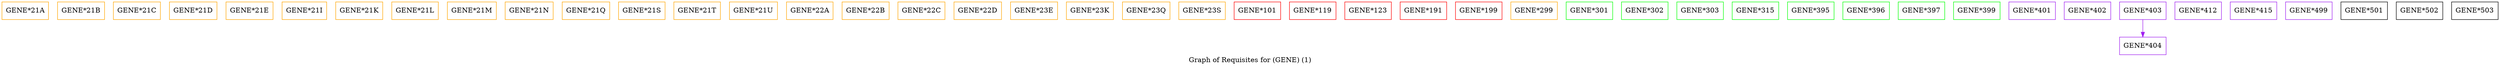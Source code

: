 strict digraph "" {
	graph [bb="0,0,5097,131",
		label="Graph of Requisites for (GENE) (1)",
		lheight=0.21,
		lp="2548.5,11.5",
		lwidth=3.47
	];
	node [label="\N"];
	"GENE*21A"	[color=orange,
		height=0.5,
		pos="47.5,113",
		shape=box,
		width=1.3194];
	"GENE*21B"	[color=orange,
		height=0.5,
		pos="161.5,113",
		shape=box,
		width=1.3333];
	"GENE*21C"	[color=orange,
		height=0.5,
		pos="275.5,113",
		shape=box,
		width=1.3333];
	"GENE*21D"	[color=orange,
		height=0.5,
		pos="390.5,113",
		shape=box,
		width=1.3472];
	"GENE*21E"	[color=orange,
		height=0.5,
		pos="505.5,113",
		shape=box,
		width=1.3333];
	"GENE*21I"	[color=orange,
		height=0.5,
		pos="617.5,113",
		shape=box,
		width=1.2639];
	"GENE*21K"	[color=orange,
		height=0.5,
		pos="729.5,113",
		shape=box,
		width=1.3333];
	"GENE*21L"	[color=orange,
		height=0.5,
		pos="843.5,113",
		shape=box,
		width=1.3194];
	"GENE*21M"	[color=orange,
		height=0.5,
		pos="959.5,113",
		shape=box,
		width=1.3889];
	"GENE*21N"	[color=orange,
		height=0.5,
		pos="1076.5,113",
		shape=box,
		width=1.3611];
	"GENE*21Q"	[color=orange,
		height=0.5,
		pos="1192.5,113",
		shape=box,
		width=1.3472];
	"GENE*21S"	[color=orange,
		height=0.5,
		pos="1306.5,113",
		shape=box,
		width=1.3194];
	"GENE*21T"	[color=orange,
		height=0.5,
		pos="1419.5,113",
		shape=box,
		width=1.3194];
	"GENE*21U"	[color=orange,
		height=0.5,
		pos="1534.5,113",
		shape=box,
		width=1.3611];
	"GENE*22A"	[color=orange,
		height=0.5,
		pos="1649.5,113",
		shape=box,
		width=1.3194];
	"GENE*22B"	[color=orange,
		height=0.5,
		pos="1763.5,113",
		shape=box,
		width=1.3333];
	"GENE*22C"	[color=orange,
		height=0.5,
		pos="1877.5,113",
		shape=box,
		width=1.3333];
	"GENE*22D"	[color=orange,
		height=0.5,
		pos="1992.5,113",
		shape=box,
		width=1.3472];
	"GENE*23E"	[color=orange,
		height=0.5,
		pos="2107.5,113",
		shape=box,
		width=1.3333];
	"GENE*23K"	[color=orange,
		height=0.5,
		pos="2221.5,113",
		shape=box,
		width=1.3333];
	"GENE*23Q"	[color=orange,
		height=0.5,
		pos="2336.5,113",
		shape=box,
		width=1.3472];
	"GENE*23S"	[color=orange,
		height=0.5,
		pos="2450.5,113",
		shape=box,
		width=1.3194];
	"GENE*101"	[color=red,
		height=0.5,
		pos="2563.5,113",
		shape=box,
		width=1.3194];
	"GENE*119"	[color=red,
		height=0.5,
		pos="2676.5,113",
		shape=box,
		width=1.3194];
	"GENE*123"	[color=red,
		height=0.5,
		pos="2789.5,113",
		shape=box,
		width=1.3194];
	"GENE*191"	[color=red,
		height=0.5,
		pos="2902.5,113",
		shape=box,
		width=1.3194];
	"GENE*199"	[color=red,
		height=0.5,
		pos="3015.5,113",
		shape=box,
		width=1.3194];
	"GENE*299"	[color=orange,
		height=0.5,
		pos="3128.5,113",
		shape=box,
		width=1.3194];
	"GENE*301"	[color=green,
		height=0.5,
		pos="3241.5,113",
		shape=box,
		width=1.3194];
	"GENE*302"	[color=green,
		height=0.5,
		pos="3354.5,113",
		shape=box,
		width=1.3194];
	"GENE*303"	[color=green,
		height=0.5,
		pos="3467.5,113",
		shape=box,
		width=1.3194];
	"GENE*315"	[color=green,
		height=0.5,
		pos="3580.5,113",
		shape=box,
		width=1.3194];
	"GENE*395"	[color=green,
		height=0.5,
		pos="3693.5,113",
		shape=box,
		width=1.3194];
	"GENE*396"	[color=green,
		height=0.5,
		pos="3806.5,113",
		shape=box,
		width=1.3194];
	"GENE*397"	[color=green,
		height=0.5,
		pos="3919.5,113",
		shape=box,
		width=1.3194];
	"GENE*399"	[color=green,
		height=0.5,
		pos="4032.5,113",
		shape=box,
		width=1.3194];
	"GENE*401"	[color=purple,
		height=0.5,
		pos="4145.5,113",
		shape=box,
		width=1.3194];
	"GENE*402"	[color=purple,
		height=0.5,
		pos="4258.5,113",
		shape=box,
		width=1.3194];
	"GENE*403"	[color=purple,
		height=0.5,
		pos="4371.5,113",
		shape=box,
		width=1.3194];
	"GENE*404"	[color=purple,
		height=0.5,
		pos="4371.5,41",
		shape=box,
		width=1.3194];
	"GENE*403" -> "GENE*404"	[color=purple,
		pos="e,4371.5,59.104 4371.5,94.697 4371.5,86.983 4371.5,77.712 4371.5,69.112"];
	"GENE*412"	[color=purple,
		height=0.5,
		pos="4484.5,113",
		shape=box,
		width=1.3194];
	"GENE*415"	[color=purple,
		height=0.5,
		pos="4597.5,113",
		shape=box,
		width=1.3194];
	"GENE*499"	[color=purple,
		height=0.5,
		pos="4710.5,113",
		shape=box,
		width=1.3194];
	"GENE*501"	[height=0.5,
		pos="4823.5,113",
		shape=box,
		width=1.3194];
	"GENE*502"	[height=0.5,
		pos="4936.5,113",
		shape=box,
		width=1.3194];
	"GENE*503"	[height=0.5,
		pos="5049.5,113",
		shape=box,
		width=1.3194];
}

